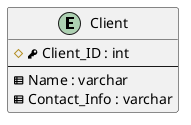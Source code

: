 @startuml
entity "Client" as client
{
  #<&key> Client_ID : int
  --
  <&spreadsheet> Name : varchar
  <&spreadsheet> Contact_Info : varchar
}
@enduml